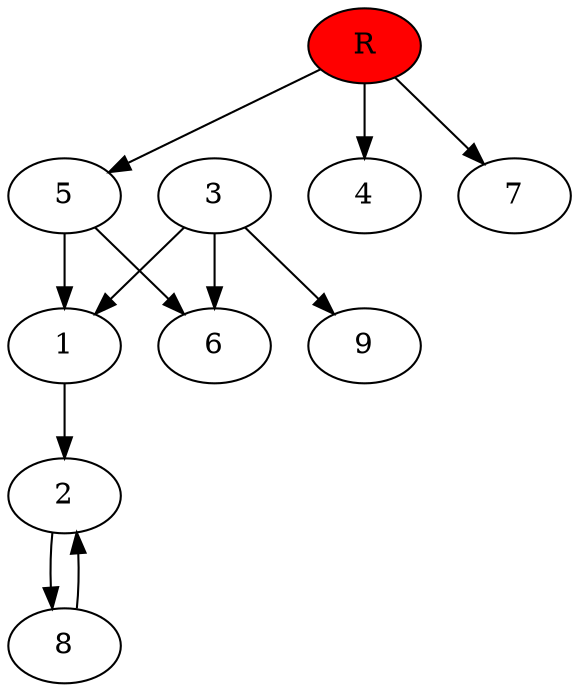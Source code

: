 digraph prb45740 {
	1
	2
	3
	4
	5
	6
	7
	8
	R [fillcolor="#ff0000" style=filled]
	1 -> 2
	2 -> 8
	3 -> 1
	3 -> 6
	3 -> 9
	5 -> 1
	5 -> 6
	8 -> 2
	R -> 4
	R -> 5
	R -> 7
}
